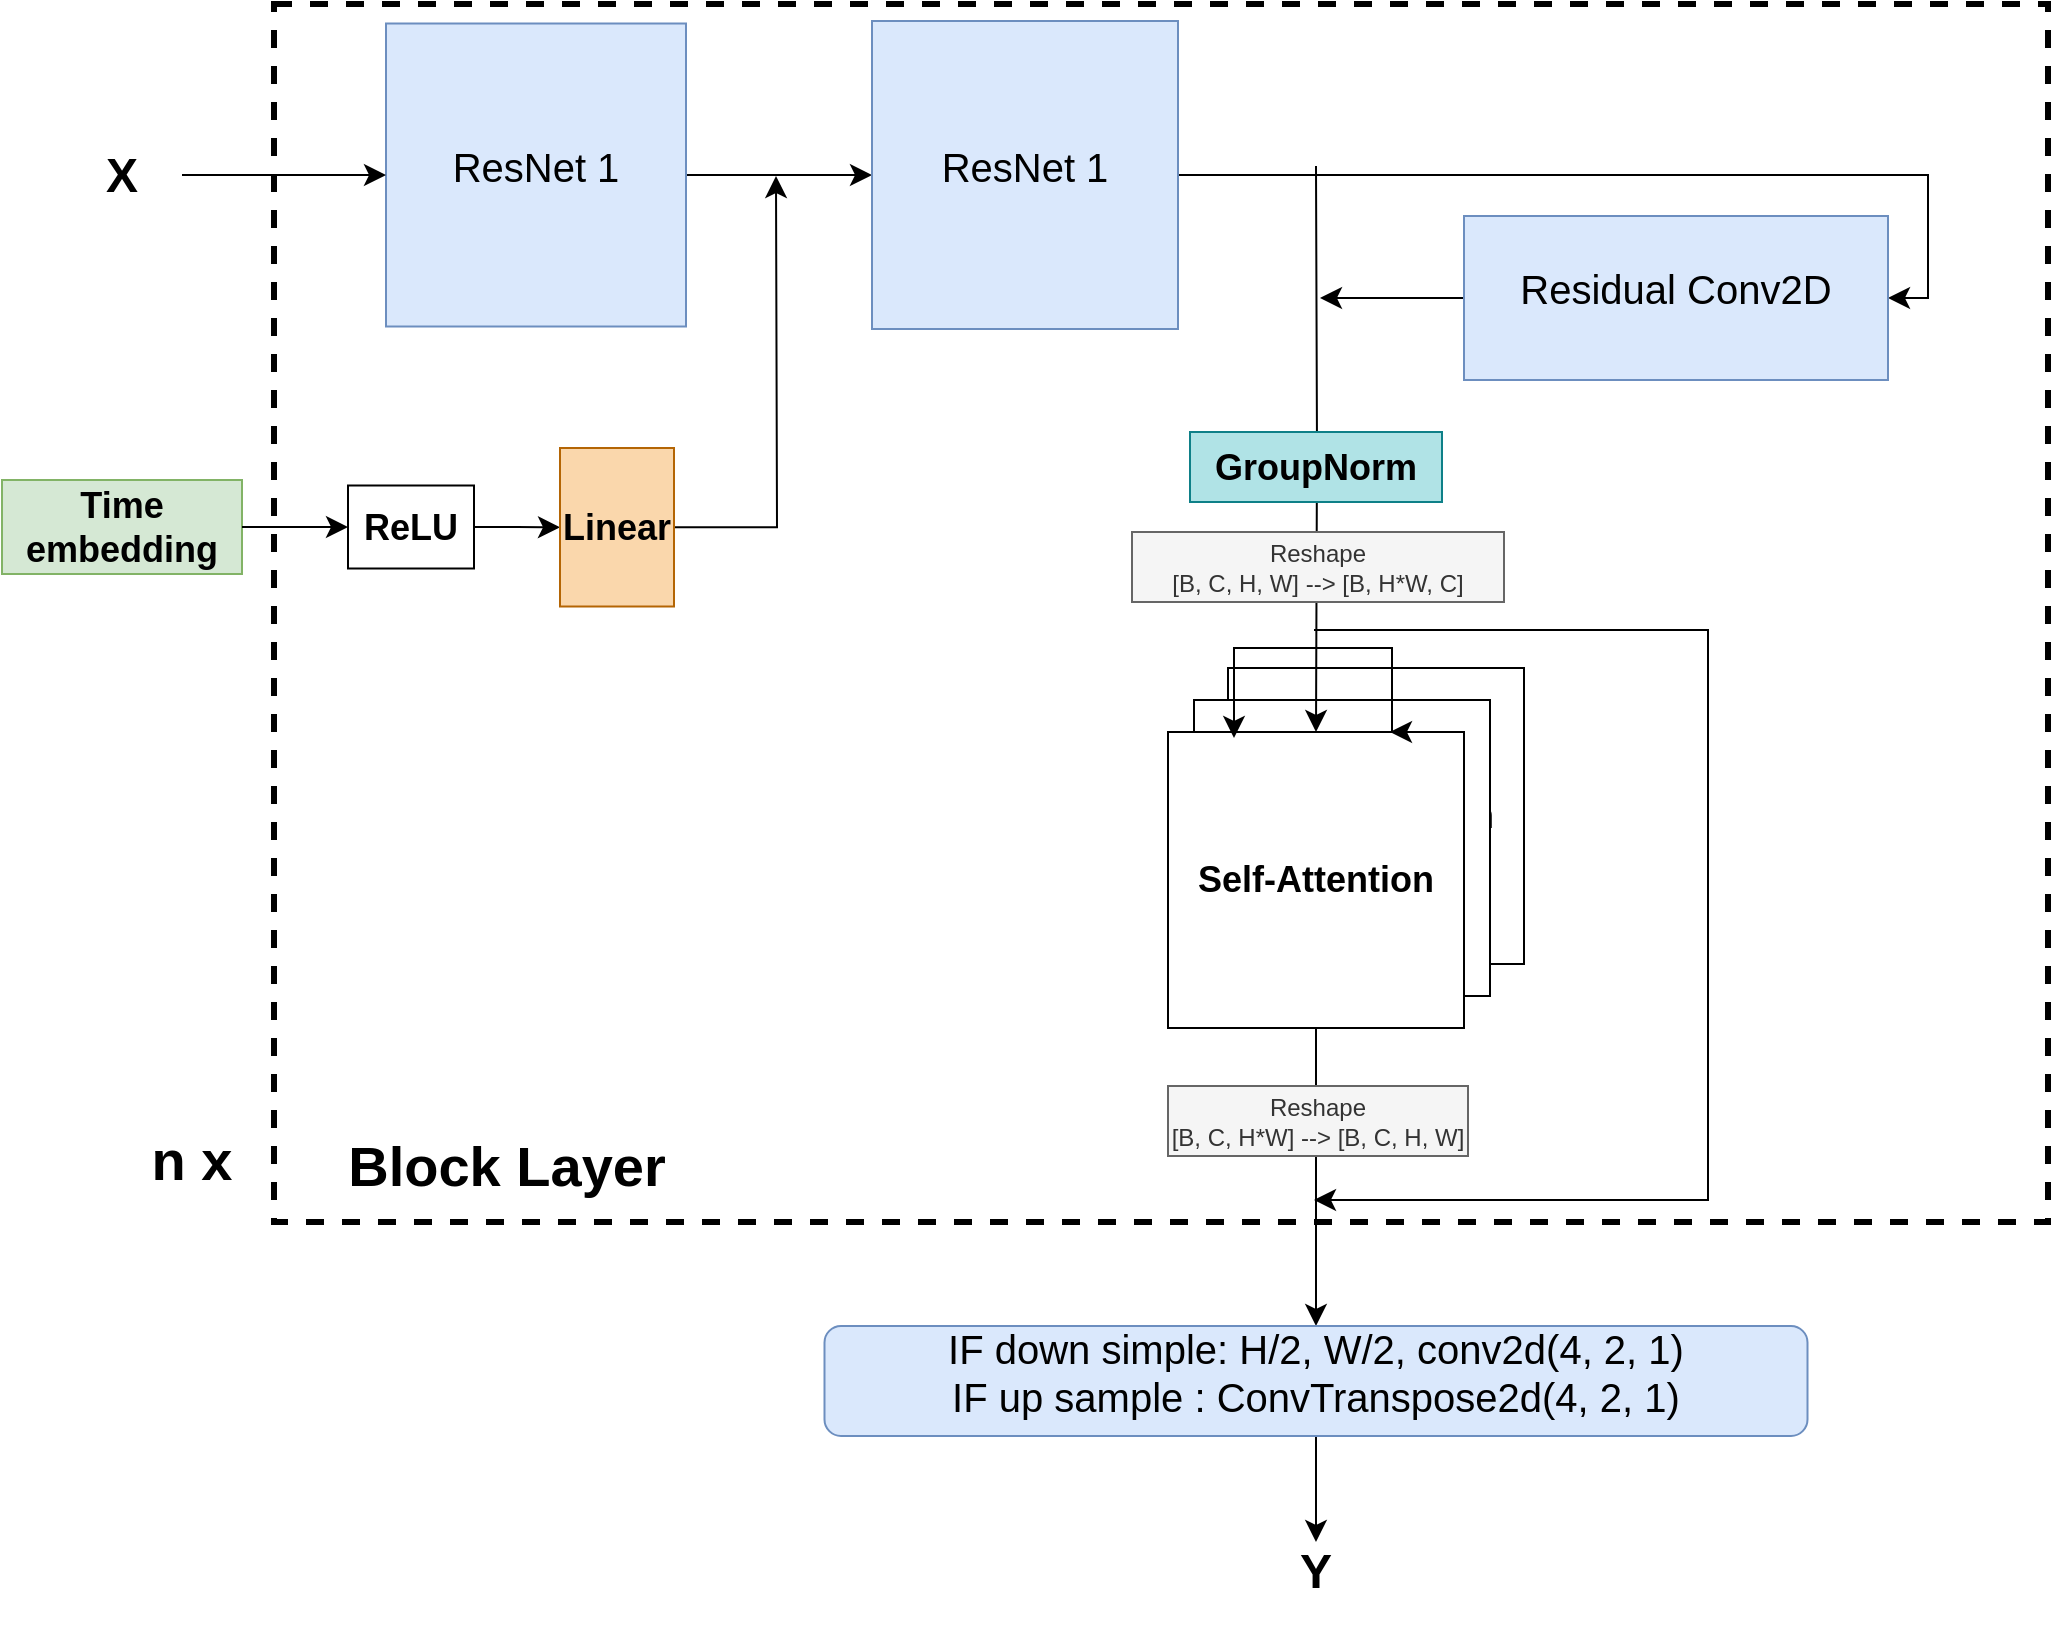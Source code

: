 <mxfile version="28.0.6">
  <diagram name="Page-1" id="2YBvvXClWsGukQMizWep">
    <mxGraphModel dx="1425" dy="895" grid="0" gridSize="10" guides="1" tooltips="1" connect="1" arrows="1" fold="1" page="1" pageScale="1" pageWidth="1100" pageHeight="850" background="#ffffff" math="0" shadow="0">
      <root>
        <mxCell id="0" />
        <mxCell id="1" parent="0" />
        <mxCell id="81_UPxfdRq_HxpkSyCfi-31" value="" style="rounded=0;whiteSpace=wrap;html=1;fillColor=none;dashed=1;strokeWidth=3;" vertex="1" parent="1">
          <mxGeometry x="166" y="19" width="887" height="609" as="geometry" />
        </mxCell>
        <mxCell id="81_UPxfdRq_HxpkSyCfi-7" style="edgeStyle=none;curved=1;rounded=0;orthogonalLoop=1;jettySize=auto;html=1;exitX=1;exitY=0.5;exitDx=0;exitDy=0;entryX=0;entryY=0.5;entryDx=0;entryDy=0;fontSize=12;startSize=8;endSize=8;" edge="1" parent="1" source="81_UPxfdRq_HxpkSyCfi-4" target="81_UPxfdRq_HxpkSyCfi-5">
          <mxGeometry relative="1" as="geometry" />
        </mxCell>
        <mxCell id="81_UPxfdRq_HxpkSyCfi-4" value="ResNet 1" style="whiteSpace=wrap;html=1;align=center;fillColor=#dae8fc;strokeColor=#6c8ebf;spacingTop=-10;fontColor=#000000;fontSize=20;" vertex="1" parent="1">
          <mxGeometry x="222" y="28.75" width="150" height="151.5" as="geometry" />
        </mxCell>
        <mxCell id="81_UPxfdRq_HxpkSyCfi-8" style="edgeStyle=orthogonalEdgeStyle;rounded=0;orthogonalLoop=1;jettySize=auto;html=1;exitX=1;exitY=0.5;exitDx=0;exitDy=0;fontSize=12;startSize=8;endSize=8;entryX=1;entryY=0.5;entryDx=0;entryDy=0;" edge="1" parent="1" source="81_UPxfdRq_HxpkSyCfi-5" target="81_UPxfdRq_HxpkSyCfi-9">
          <mxGeometry relative="1" as="geometry">
            <mxPoint x="983" y="268" as="targetPoint" />
          </mxGeometry>
        </mxCell>
        <mxCell id="81_UPxfdRq_HxpkSyCfi-5" value="ResNet 1" style="whiteSpace=wrap;html=1;align=center;fillColor=#dae8fc;strokeColor=#6c8ebf;spacingTop=-10;fontColor=#000000;fontSize=20;" vertex="1" parent="1">
          <mxGeometry x="465" y="27.5" width="153" height="154" as="geometry" />
        </mxCell>
        <mxCell id="81_UPxfdRq_HxpkSyCfi-23" style="edgeStyle=orthogonalEdgeStyle;rounded=0;orthogonalLoop=1;jettySize=auto;html=1;fontSize=12;startSize=8;endSize=8;" edge="1" parent="1" source="81_UPxfdRq_HxpkSyCfi-37">
          <mxGeometry relative="1" as="geometry">
            <mxPoint x="417" y="105" as="targetPoint" />
          </mxGeometry>
        </mxCell>
        <mxCell id="81_UPxfdRq_HxpkSyCfi-6" value="&lt;h2&gt;Time embedding&lt;/h2&gt;" style="rounded=0;whiteSpace=wrap;html=1;fillColor=#d5e8d4;strokeColor=#82b366;" vertex="1" parent="1">
          <mxGeometry x="30" y="257" width="120" height="47" as="geometry" />
        </mxCell>
        <mxCell id="81_UPxfdRq_HxpkSyCfi-29" style="edgeStyle=none;curved=1;rounded=0;orthogonalLoop=1;jettySize=auto;html=1;fontSize=12;startSize=8;endSize=8;" edge="1" parent="1" source="81_UPxfdRq_HxpkSyCfi-9">
          <mxGeometry relative="1" as="geometry">
            <mxPoint x="689" y="166" as="targetPoint" />
          </mxGeometry>
        </mxCell>
        <mxCell id="81_UPxfdRq_HxpkSyCfi-9" value="Residual Conv2D" style="whiteSpace=wrap;html=1;align=center;fillColor=#dae8fc;strokeColor=#6c8ebf;spacingTop=-10;fontColor=#000000;fontSize=20;" vertex="1" parent="1">
          <mxGeometry x="761" y="125" width="212" height="82" as="geometry" />
        </mxCell>
        <mxCell id="81_UPxfdRq_HxpkSyCfi-10" value="&lt;h2&gt;Self-Attention&lt;/h2&gt;" style="whiteSpace=wrap;html=1;aspect=fixed;" vertex="1" parent="1">
          <mxGeometry x="643" y="351" width="148" height="148" as="geometry" />
        </mxCell>
        <mxCell id="81_UPxfdRq_HxpkSyCfi-11" value="&lt;h2&gt;Self-Attention&lt;/h2&gt;" style="whiteSpace=wrap;html=1;aspect=fixed;" vertex="1" parent="1">
          <mxGeometry x="626" y="367" width="148" height="148" as="geometry" />
        </mxCell>
        <mxCell id="81_UPxfdRq_HxpkSyCfi-18" style="edgeStyle=none;curved=1;rounded=0;orthogonalLoop=1;jettySize=auto;html=1;entryX=0.5;entryY=0;entryDx=0;entryDy=0;fontSize=12;startSize=8;endSize=8;" edge="1" parent="1" source="81_UPxfdRq_HxpkSyCfi-12" target="81_UPxfdRq_HxpkSyCfi-17">
          <mxGeometry relative="1" as="geometry" />
        </mxCell>
        <mxCell id="81_UPxfdRq_HxpkSyCfi-12" value="&lt;h2&gt;Self-Attention&lt;/h2&gt;" style="whiteSpace=wrap;html=1;aspect=fixed;" vertex="1" parent="1">
          <mxGeometry x="613" y="383" width="148" height="148" as="geometry" />
        </mxCell>
        <mxCell id="81_UPxfdRq_HxpkSyCfi-13" value="" style="endArrow=classic;html=1;rounded=0;fontSize=12;startSize=8;endSize=8;edgeStyle=orthogonalEdgeStyle;entryX=0.5;entryY=0;entryDx=0;entryDy=0;" edge="1" parent="1" target="81_UPxfdRq_HxpkSyCfi-12">
          <mxGeometry width="50" height="50" relative="1" as="geometry">
            <mxPoint x="687" y="100" as="sourcePoint" />
            <mxPoint x="694" y="362" as="targetPoint" />
          </mxGeometry>
        </mxCell>
        <mxCell id="81_UPxfdRq_HxpkSyCfi-15" value="" style="endArrow=classic;html=1;rounded=0;fontSize=12;startSize=8;endSize=8;edgeStyle=orthogonalEdgeStyle;entryX=0.223;entryY=0.02;entryDx=0;entryDy=0;entryPerimeter=0;" edge="1" parent="1" target="81_UPxfdRq_HxpkSyCfi-12">
          <mxGeometry width="50" height="50" relative="1" as="geometry">
            <mxPoint x="688" y="341" as="sourcePoint" />
            <mxPoint x="646" y="443" as="targetPoint" />
            <Array as="points">
              <mxPoint x="646" y="341" />
            </Array>
          </mxGeometry>
        </mxCell>
        <mxCell id="81_UPxfdRq_HxpkSyCfi-16" value="" style="endArrow=classic;html=1;rounded=0;fontSize=12;startSize=8;endSize=8;edgeStyle=orthogonalEdgeStyle;entryX=0.75;entryY=0;entryDx=0;entryDy=0;" edge="1" parent="1" target="81_UPxfdRq_HxpkSyCfi-12">
          <mxGeometry width="50" height="50" relative="1" as="geometry">
            <mxPoint x="685" y="341" as="sourcePoint" />
            <mxPoint x="670" y="507" as="targetPoint" />
            <Array as="points">
              <mxPoint x="725" y="341" />
            </Array>
          </mxGeometry>
        </mxCell>
        <mxCell id="81_UPxfdRq_HxpkSyCfi-19" style="edgeStyle=none;curved=1;rounded=0;orthogonalLoop=1;jettySize=auto;html=1;exitX=0.5;exitY=1;exitDx=0;exitDy=0;fontSize=12;startSize=8;endSize=8;entryX=0.5;entryY=0;entryDx=0;entryDy=0;" edge="1" parent="1" source="81_UPxfdRq_HxpkSyCfi-17" target="81_UPxfdRq_HxpkSyCfi-20">
          <mxGeometry relative="1" as="geometry">
            <mxPoint x="687" y="807" as="targetPoint" />
          </mxGeometry>
        </mxCell>
        <mxCell id="81_UPxfdRq_HxpkSyCfi-17" value="IF down simple: H/2, W/2, conv2d(4, 2, 1)&lt;div&gt;IF up sample :&amp;nbsp;&lt;span style=&quot;background-color: transparent;&quot;&gt;ConvTranspose2d&lt;/span&gt;&lt;span style=&quot;background-color: transparent; color: light-dark(rgb(0, 0, 0), rgb(237, 237, 237));&quot;&gt;(4, 2, 1)&lt;/span&gt;&lt;/div&gt;" style="whiteSpace=wrap;html=1;align=center;fillColor=#dae8fc;strokeColor=#6c8ebf;spacingTop=-10;fontColor=#000000;fontSize=20;rounded=1;" vertex="1" parent="1">
          <mxGeometry x="441.25" y="680" width="491.5" height="55" as="geometry" />
        </mxCell>
        <mxCell id="81_UPxfdRq_HxpkSyCfi-20" value="&lt;h1&gt;Y&lt;/h1&gt;" style="text;html=1;align=center;verticalAlign=middle;whiteSpace=wrap;rounded=0;" vertex="1" parent="1">
          <mxGeometry x="657" y="788" width="60" height="30" as="geometry" />
        </mxCell>
        <mxCell id="81_UPxfdRq_HxpkSyCfi-22" style="edgeStyle=none;curved=1;rounded=0;orthogonalLoop=1;jettySize=auto;html=1;entryX=0;entryY=0.5;entryDx=0;entryDy=0;fontSize=12;startSize=8;endSize=8;" edge="1" parent="1" source="81_UPxfdRq_HxpkSyCfi-21" target="81_UPxfdRq_HxpkSyCfi-4">
          <mxGeometry relative="1" as="geometry" />
        </mxCell>
        <mxCell id="81_UPxfdRq_HxpkSyCfi-21" value="&lt;h1&gt;X&lt;/h1&gt;" style="text;html=1;align=center;verticalAlign=middle;whiteSpace=wrap;rounded=0;" vertex="1" parent="1">
          <mxGeometry x="60" y="89.5" width="60" height="30" as="geometry" />
        </mxCell>
        <mxCell id="81_UPxfdRq_HxpkSyCfi-25" value="Reshape&lt;div&gt;[B, C, H*W] --&amp;gt; [B, C, H, W]&lt;/div&gt;" style="rounded=0;whiteSpace=wrap;html=1;fillColor=#f5f5f5;fontColor=#333333;strokeColor=#666666;" vertex="1" parent="1">
          <mxGeometry x="613" y="560" width="150" height="35" as="geometry" />
        </mxCell>
        <mxCell id="81_UPxfdRq_HxpkSyCfi-27" value="Reshape&lt;div&gt;[B, C, H, W] --&amp;gt; [B, H*W, C]&lt;/div&gt;" style="rounded=0;whiteSpace=wrap;html=1;fillColor=#f5f5f5;fontColor=#333333;strokeColor=#666666;" vertex="1" parent="1">
          <mxGeometry x="595" y="283" width="186" height="35" as="geometry" />
        </mxCell>
        <mxCell id="81_UPxfdRq_HxpkSyCfi-32" value="&lt;h1&gt;&lt;font style=&quot;font-size: 28px;&quot;&gt;Block Layer&lt;/font&gt;&lt;/h1&gt;" style="text;html=1;align=center;verticalAlign=middle;whiteSpace=wrap;rounded=0;" vertex="1" parent="1">
          <mxGeometry x="164" y="580" width="237" height="39" as="geometry" />
        </mxCell>
        <mxCell id="81_UPxfdRq_HxpkSyCfi-33" value="&lt;h2&gt;GroupNorm&lt;/h2&gt;" style="rounded=0;whiteSpace=wrap;html=1;fillColor=#b0e3e6;strokeColor=#0e8088;" vertex="1" parent="1">
          <mxGeometry x="624" y="233" width="126" height="35" as="geometry" />
        </mxCell>
        <mxCell id="81_UPxfdRq_HxpkSyCfi-34" value="" style="endArrow=classic;html=1;rounded=0;fontSize=12;startSize=8;endSize=8;edgeStyle=orthogonalEdgeStyle;" edge="1" parent="1">
          <mxGeometry width="50" height="50" relative="1" as="geometry">
            <mxPoint x="686" y="332" as="sourcePoint" />
            <mxPoint x="686" y="617" as="targetPoint" />
            <Array as="points">
              <mxPoint x="883" y="332" />
              <mxPoint x="883" y="617" />
            </Array>
          </mxGeometry>
        </mxCell>
        <mxCell id="81_UPxfdRq_HxpkSyCfi-36" value="" style="edgeStyle=orthogonalEdgeStyle;rounded=0;orthogonalLoop=1;jettySize=auto;html=1;fontSize=12;startSize=8;endSize=8;" edge="1" parent="1" source="81_UPxfdRq_HxpkSyCfi-6" target="81_UPxfdRq_HxpkSyCfi-35">
          <mxGeometry relative="1" as="geometry">
            <mxPoint x="417" y="105" as="targetPoint" />
            <mxPoint x="150" y="281" as="sourcePoint" />
          </mxGeometry>
        </mxCell>
        <mxCell id="81_UPxfdRq_HxpkSyCfi-35" value="&lt;h2&gt;ReLU&lt;/h2&gt;" style="rounded=0;whiteSpace=wrap;html=1;" vertex="1" parent="1">
          <mxGeometry x="203" y="259.75" width="63" height="41.5" as="geometry" />
        </mxCell>
        <mxCell id="81_UPxfdRq_HxpkSyCfi-38" value="" style="edgeStyle=orthogonalEdgeStyle;rounded=0;orthogonalLoop=1;jettySize=auto;html=1;fontSize=12;startSize=8;endSize=8;" edge="1" parent="1" source="81_UPxfdRq_HxpkSyCfi-35" target="81_UPxfdRq_HxpkSyCfi-37">
          <mxGeometry relative="1" as="geometry">
            <mxPoint x="417" y="105" as="targetPoint" />
            <mxPoint x="266" y="281" as="sourcePoint" />
          </mxGeometry>
        </mxCell>
        <mxCell id="81_UPxfdRq_HxpkSyCfi-37" value="&lt;h2&gt;Linear&lt;/h2&gt;" style="rounded=0;whiteSpace=wrap;html=1;fillColor=#fad7ac;strokeColor=#b46504;" vertex="1" parent="1">
          <mxGeometry x="309" y="241" width="57" height="79.25" as="geometry" />
        </mxCell>
        <mxCell id="81_UPxfdRq_HxpkSyCfi-40" value="&lt;h1&gt;&lt;font style=&quot;font-size: 28px;&quot;&gt;n x&lt;/font&gt;&lt;/h1&gt;" style="text;html=1;align=center;verticalAlign=middle;whiteSpace=wrap;rounded=0;" vertex="1" parent="1">
          <mxGeometry x="86" y="577" width="78" height="39" as="geometry" />
        </mxCell>
      </root>
    </mxGraphModel>
  </diagram>
</mxfile>
